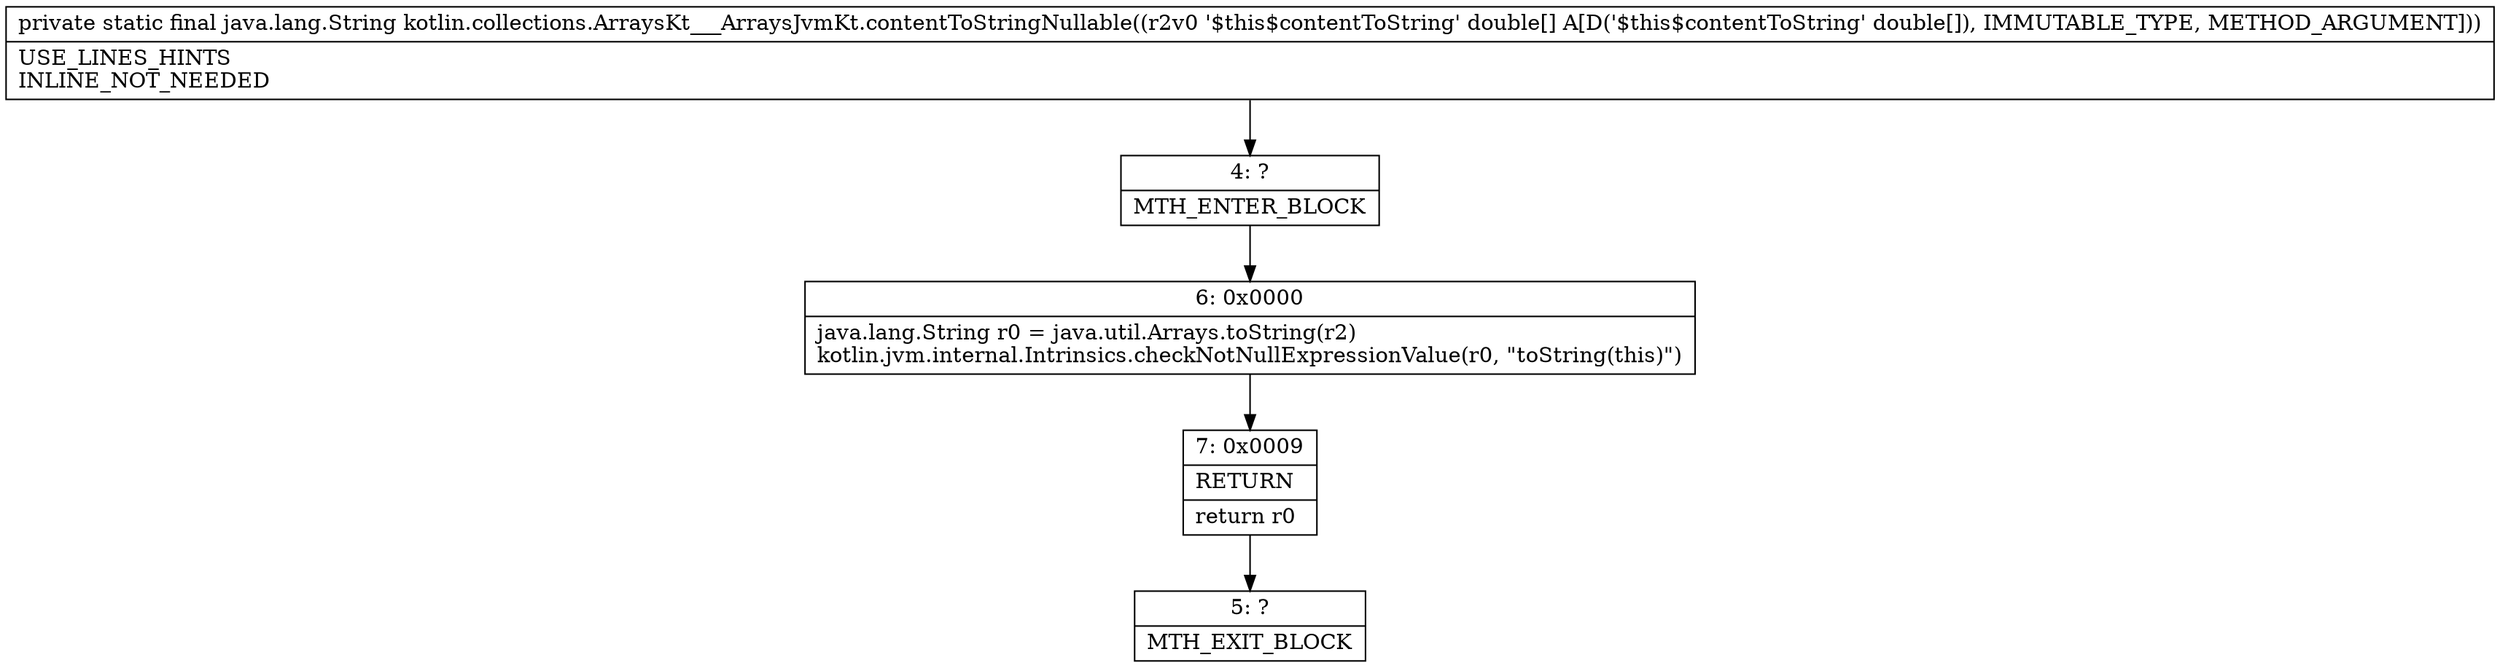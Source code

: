 digraph "CFG forkotlin.collections.ArraysKt___ArraysJvmKt.contentToStringNullable([D)Ljava\/lang\/String;" {
Node_4 [shape=record,label="{4\:\ ?|MTH_ENTER_BLOCK\l}"];
Node_6 [shape=record,label="{6\:\ 0x0000|java.lang.String r0 = java.util.Arrays.toString(r2)\lkotlin.jvm.internal.Intrinsics.checkNotNullExpressionValue(r0, \"toString(this)\")\l}"];
Node_7 [shape=record,label="{7\:\ 0x0009|RETURN\l|return r0\l}"];
Node_5 [shape=record,label="{5\:\ ?|MTH_EXIT_BLOCK\l}"];
MethodNode[shape=record,label="{private static final java.lang.String kotlin.collections.ArraysKt___ArraysJvmKt.contentToStringNullable((r2v0 '$this$contentToString' double[] A[D('$this$contentToString' double[]), IMMUTABLE_TYPE, METHOD_ARGUMENT]))  | USE_LINES_HINTS\lINLINE_NOT_NEEDED\l}"];
MethodNode -> Node_4;Node_4 -> Node_6;
Node_6 -> Node_7;
Node_7 -> Node_5;
}

